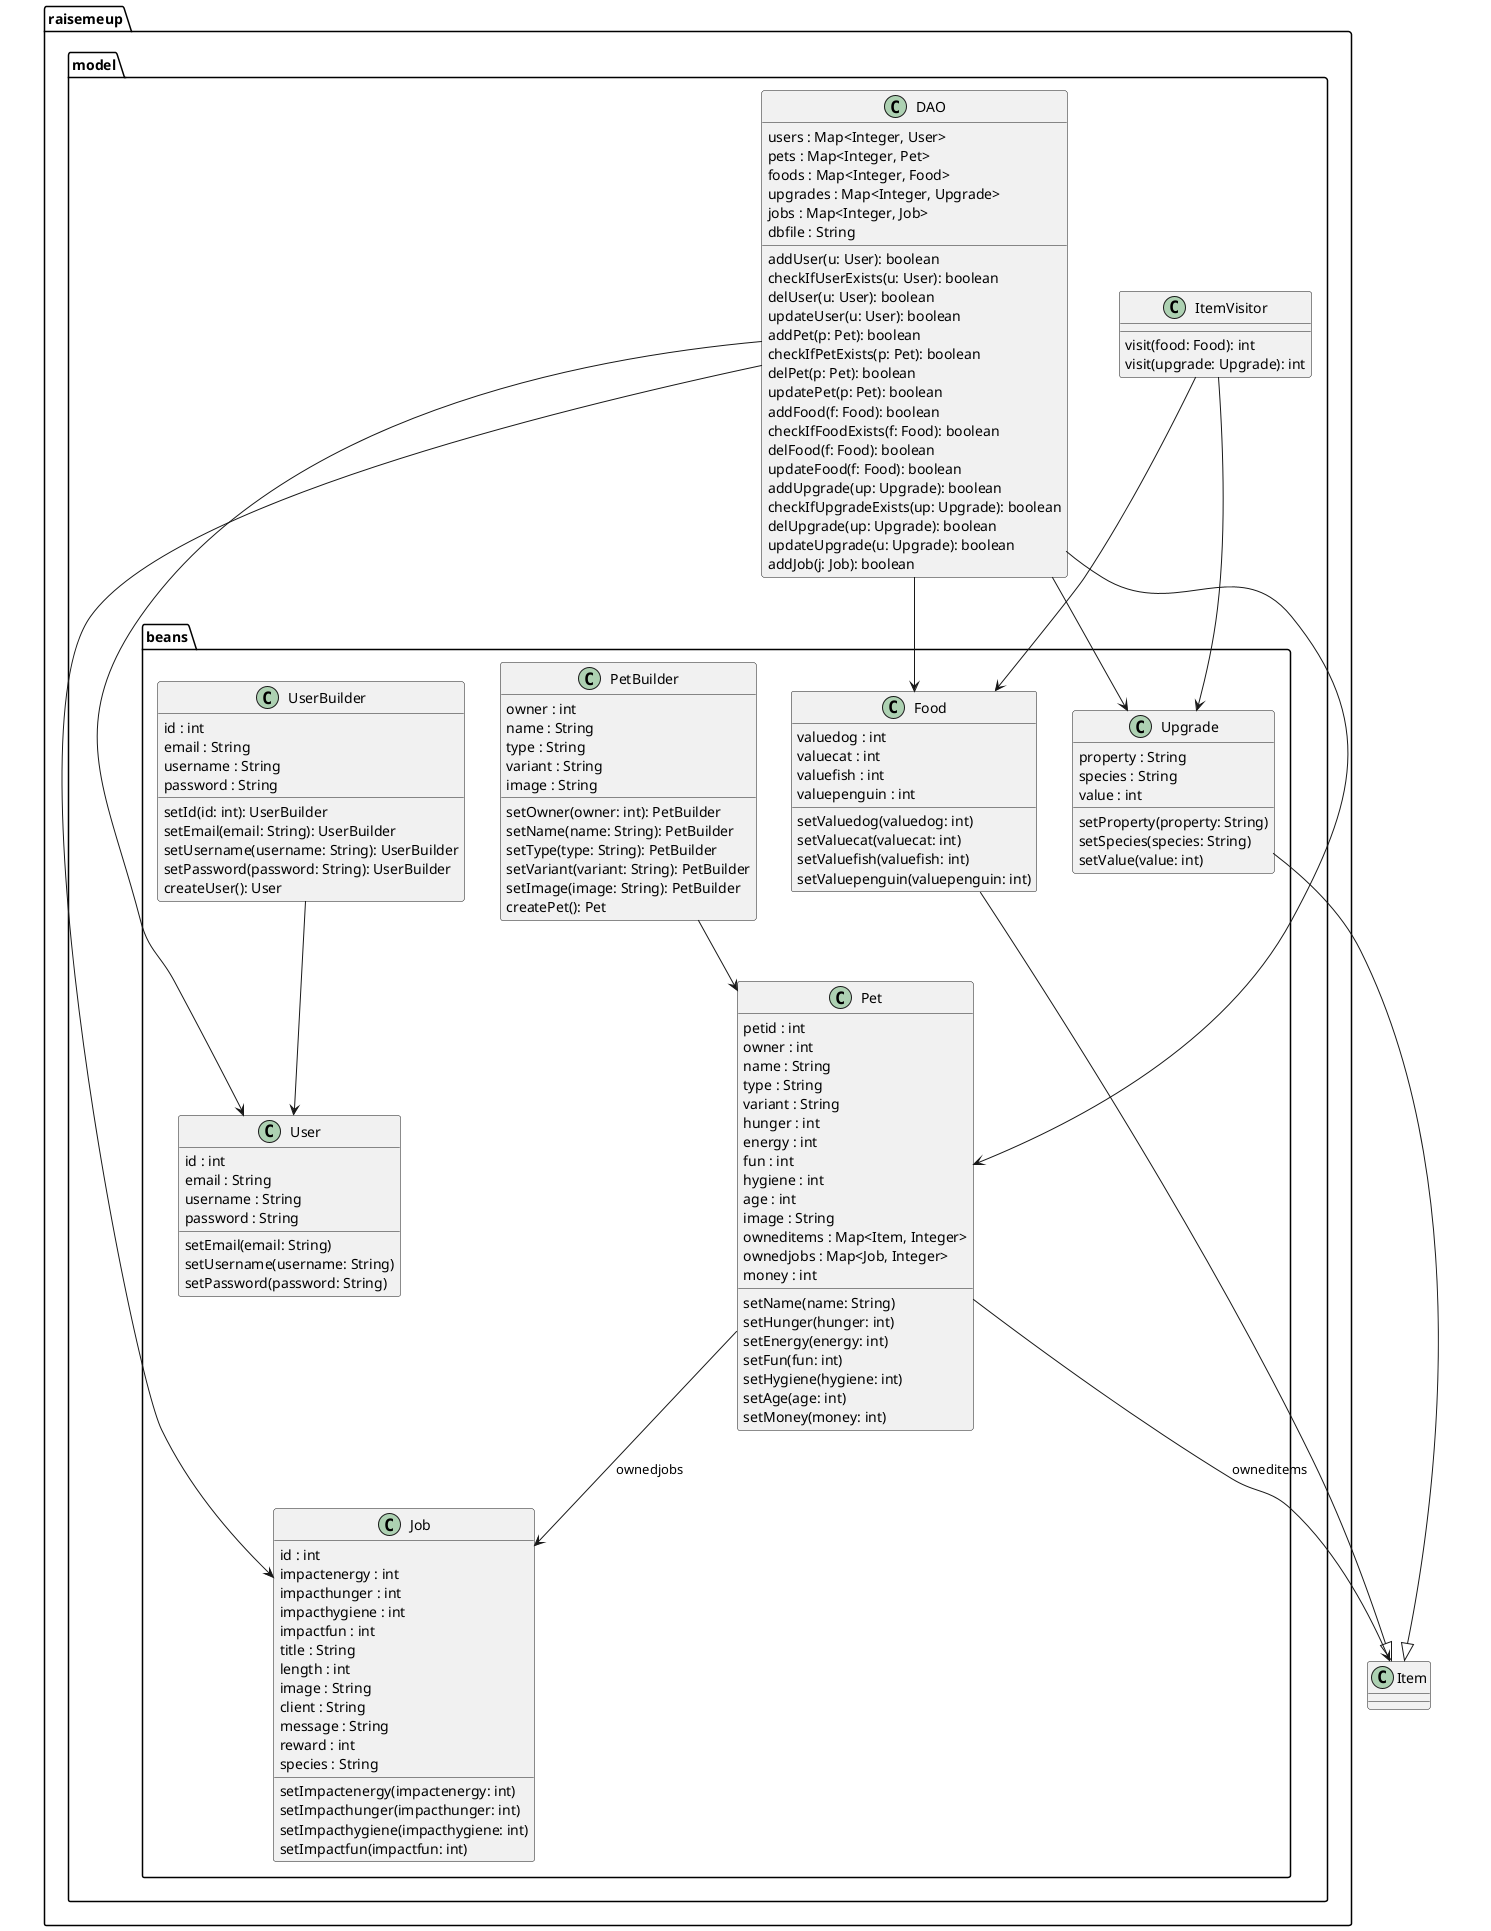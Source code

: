 @startuml

package raisemeup.model {
    class DAO {
        users : Map<Integer, User>
        pets : Map<Integer, Pet>
        foods : Map<Integer, Food>
        upgrades : Map<Integer, Upgrade>
        jobs : Map<Integer, Job>
        dbfile : String
        addUser(u: User): boolean
        checkIfUserExists(u: User): boolean
        delUser(u: User): boolean
        updateUser(u: User): boolean
        addPet(p: Pet): boolean
        checkIfPetExists(p: Pet): boolean
        delPet(p: Pet): boolean
        updatePet(p: Pet): boolean
        addFood(f: Food): boolean
        checkIfFoodExists(f: Food): boolean
        delFood(f: Food): boolean
        updateFood(f: Food): boolean
        addUpgrade(up: Upgrade): boolean
        checkIfUpgradeExists(up: Upgrade): boolean
        delUpgrade(up: Upgrade): boolean
        updateUpgrade(u: Upgrade): boolean
        addJob(j: Job): boolean
    }

    class ItemVisitor {
        visit(food: Food): int
        visit(upgrade: Upgrade): int
    }
}

package raisemeup.model.beans {
    class Food {
        valuedog : int
        valuecat : int
        valuefish : int
        valuepenguin : int
        setValuedog(valuedog: int)
        setValuecat(valuecat: int)
        setValuefish(valuefish: int)
        setValuepenguin(valuepenguin: int)
    }

    class Job {
        id : int
        impactenergy : int
        impacthunger : int
        impacthygiene : int
        impactfun : int
        title : String
        length : int
        image : String
        client : String
        message : String
        reward : int
        species : String
        setImpactenergy(impactenergy: int)
        setImpacthunger(impacthunger: int)
        setImpacthygiene(impacthygiene: int)
        setImpactfun(impactfun: int)
    }

    class Pet {
        petid : int
        owner : int
        name : String
        type : String
        variant : String
        hunger : int
        energy : int
        fun : int
        hygiene : int
        age : int
        image : String
        owneditems : Map<Item, Integer>
        ownedjobs : Map<Job, Integer>
        money : int
        setName(name: String)
        setHunger(hunger: int)
        setEnergy(energy: int)
        setFun(fun: int)
        setHygiene(hygiene: int)
        setAge(age: int)
        setMoney(money: int)
    }

    class PetBuilder {
        owner : int
        name : String
        type : String
        variant : String
        image : String
        setOwner(owner: int): PetBuilder
        setName(name: String): PetBuilder
        setType(type: String): PetBuilder
        setVariant(variant: String): PetBuilder
        setImage(image: String): PetBuilder
        createPet(): Pet
    }

    class Upgrade {
        property : String
        species : String
        value : int
        setProperty(property: String)
        setSpecies(species: String)
        setValue(value: int)
    }

    class User {
        id : int
        email : String
        username : String
        password : String
        setEmail(email: String)
        setUsername(username: String)
        setPassword(password: String)
    }

    class UserBuilder {
        id : int
        email : String
        username : String
        password : String
        setId(id: int): UserBuilder
        setEmail(email: String): UserBuilder
        setUsername(username: String): UserBuilder
        setPassword(password: String): UserBuilder
        createUser(): User
    }
}

Food --|> Item
Upgrade --|> Item
ItemVisitor --> Food
ItemVisitor --> Upgrade
PetBuilder --> Pet
UserBuilder --> User
DAO --> User
DAO --> Pet
DAO --> Food
DAO --> Upgrade
DAO --> Job
Pet --> Job : ownedjobs
Pet --> Item : owneditems

@enduml

